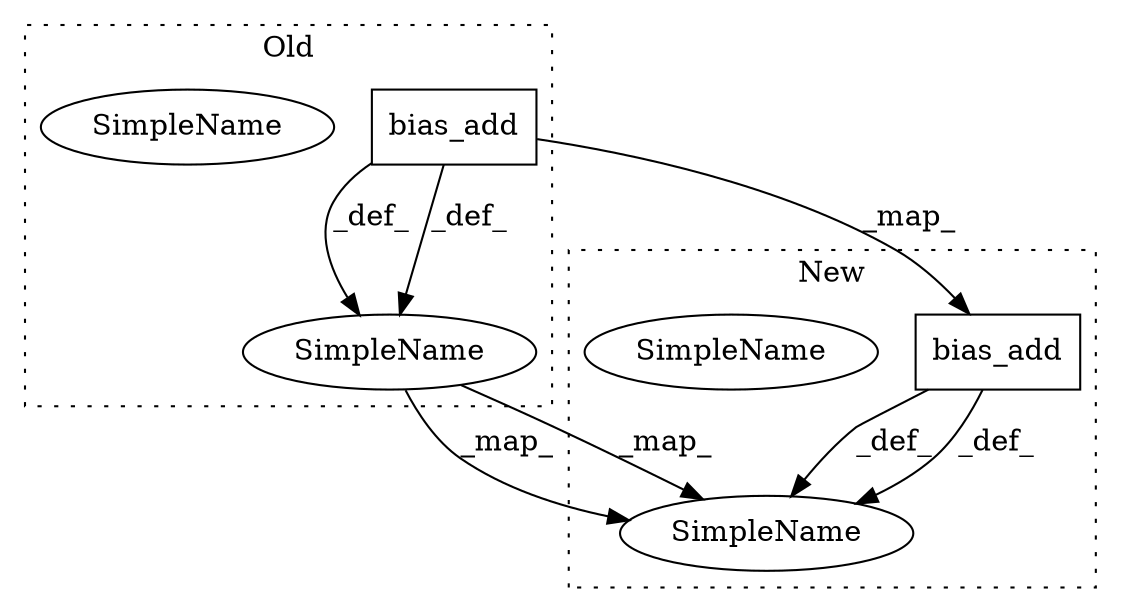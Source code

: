digraph G {
subgraph cluster0 {
1 [label="bias_add" a="32" s="4114,4193" l="9,1" shape="box"];
3 [label="SimpleName" a="42" s="4228" l="12" shape="ellipse"];
6 [label="SimpleName" a="42" s="4228" l="12" shape="ellipse"];
label = "Old";
style="dotted";
}
subgraph cluster1 {
2 [label="bias_add" a="32" s="4050,4067" l="9,1" shape="box"];
4 [label="SimpleName" a="42" s="4108" l="12" shape="ellipse"];
5 [label="SimpleName" a="42" s="4108" l="12" shape="ellipse"];
label = "New";
style="dotted";
}
1 -> 2 [label="_map_"];
1 -> 6 [label="_def_"];
1 -> 6 [label="_def_"];
2 -> 5 [label="_def_"];
2 -> 5 [label="_def_"];
6 -> 5 [label="_map_"];
6 -> 5 [label="_map_"];
}